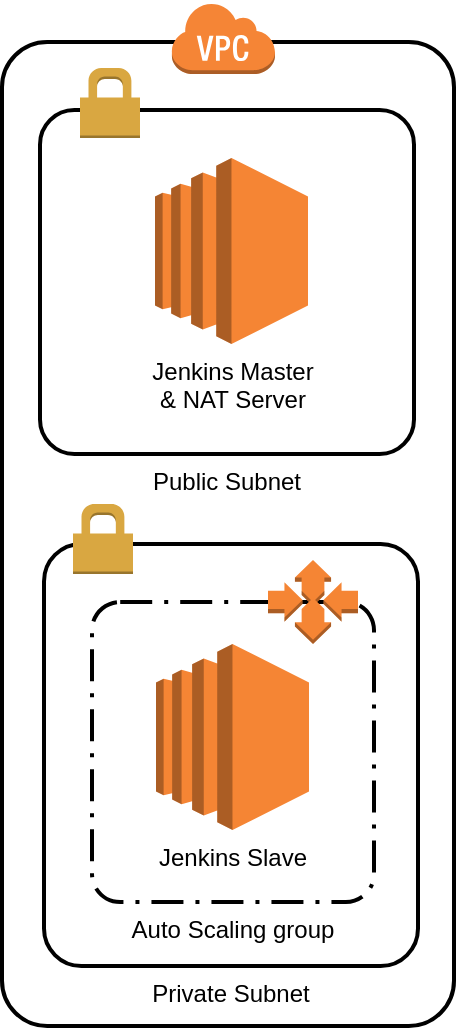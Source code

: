<mxfile version="11.1.4" type="device"><diagram id="gc48L1_iZXrxEHo3D44F" name="Page-1"><mxGraphModel dx="1260" dy="658" grid="1" gridSize="10" guides="1" tooltips="1" connect="1" arrows="1" fold="1" page="1" pageScale="1" pageWidth="850" pageHeight="1100" math="0" shadow="0"><root><mxCell id="0"/><mxCell id="1" parent="0"/><mxCell id="KZibuq-BJzVFYifdXEEY-27" value="" style="rounded=1;arcSize=10;dashed=0;strokeColor=#000000;fillColor=none;gradientColor=none;strokeWidth=2;" vertex="1" parent="1"><mxGeometry x="314" y="268" width="226" height="492" as="geometry"/></mxCell><mxCell id="KZibuq-BJzVFYifdXEEY-23" value="Private Subnet" style="rounded=1;arcSize=10;dashed=0;strokeColor=#000000;fillColor=none;gradientColor=none;strokeWidth=2;labelPosition=center;verticalLabelPosition=bottom;align=center;verticalAlign=top;" vertex="1" parent="1"><mxGeometry x="335" y="519" width="187" height="211" as="geometry"/></mxCell><mxCell id="KZibuq-BJzVFYifdXEEY-12" value="Auto Scaling group" style="rounded=1;arcSize=10;dashed=1;strokeColor=#000000;fillColor=none;gradientColor=none;dashPattern=8 3 1 3;strokeWidth=2;verticalAlign=top;labelPosition=center;verticalLabelPosition=bottom;align=center;" vertex="1" parent="1"><mxGeometry x="359" y="548" width="141" height="150" as="geometry"/></mxCell><mxCell id="KZibuq-BJzVFYifdXEEY-1" value="Public Subnet" style="rounded=1;arcSize=10;dashed=0;strokeColor=#000000;fillColor=none;gradientColor=none;strokeWidth=2;labelPosition=center;verticalLabelPosition=bottom;align=center;verticalAlign=top;" vertex="1" parent="1"><mxGeometry x="333" y="302" width="187" height="172" as="geometry"/></mxCell><mxCell id="KZibuq-BJzVFYifdXEEY-2" value="" style="dashed=0;html=1;shape=mxgraph.aws3.permissions;fillColor=#D9A741;gradientColor=none;dashed=0;" vertex="1" parent="1"><mxGeometry x="353" y="281" width="30" height="35" as="geometry"/></mxCell><mxCell id="KZibuq-BJzVFYifdXEEY-8" value="&lt;div&gt;Jenkins Master&lt;/div&gt;&lt;div&gt;&amp;amp; NAT Server&lt;br&gt;&lt;/div&gt;" style="outlineConnect=0;dashed=0;verticalLabelPosition=bottom;verticalAlign=top;align=center;html=1;shape=mxgraph.aws3.ec2;fillColor=#F58534;gradientColor=none;" vertex="1" parent="1"><mxGeometry x="390.5" y="326" width="76.5" height="93" as="geometry"/></mxCell><mxCell id="KZibuq-BJzVFYifdXEEY-11" value="Jenkins Slave" style="outlineConnect=0;dashed=0;verticalLabelPosition=bottom;verticalAlign=top;align=center;html=1;shape=mxgraph.aws3.ec2;fillColor=#F58534;gradientColor=none;" vertex="1" parent="1"><mxGeometry x="391" y="569" width="76.5" height="93" as="geometry"/></mxCell><mxCell id="KZibuq-BJzVFYifdXEEY-16" value="" style="outlineConnect=0;dashed=0;verticalLabelPosition=bottom;verticalAlign=top;align=center;html=1;shape=mxgraph.aws3.auto_scaling;fillColor=#F58534;gradientColor=none;aspect=fixed;" vertex="1" parent="1"><mxGeometry x="447" y="527" width="45" height="42" as="geometry"/></mxCell><mxCell id="KZibuq-BJzVFYifdXEEY-24" value="" style="dashed=0;html=1;shape=mxgraph.aws3.permissions;fillColor=#D9A741;gradientColor=none;dashed=0;" vertex="1" parent="1"><mxGeometry x="349.5" y="499" width="30" height="35" as="geometry"/></mxCell><mxCell id="KZibuq-BJzVFYifdXEEY-28" value="" style="dashed=0;html=1;shape=mxgraph.aws3.virtual_private_cloud;fillColor=#F58536;gradientColor=none;dashed=0;" vertex="1" parent="1"><mxGeometry x="398.5" y="248" width="52" height="36" as="geometry"/></mxCell></root></mxGraphModel></diagram></mxfile>